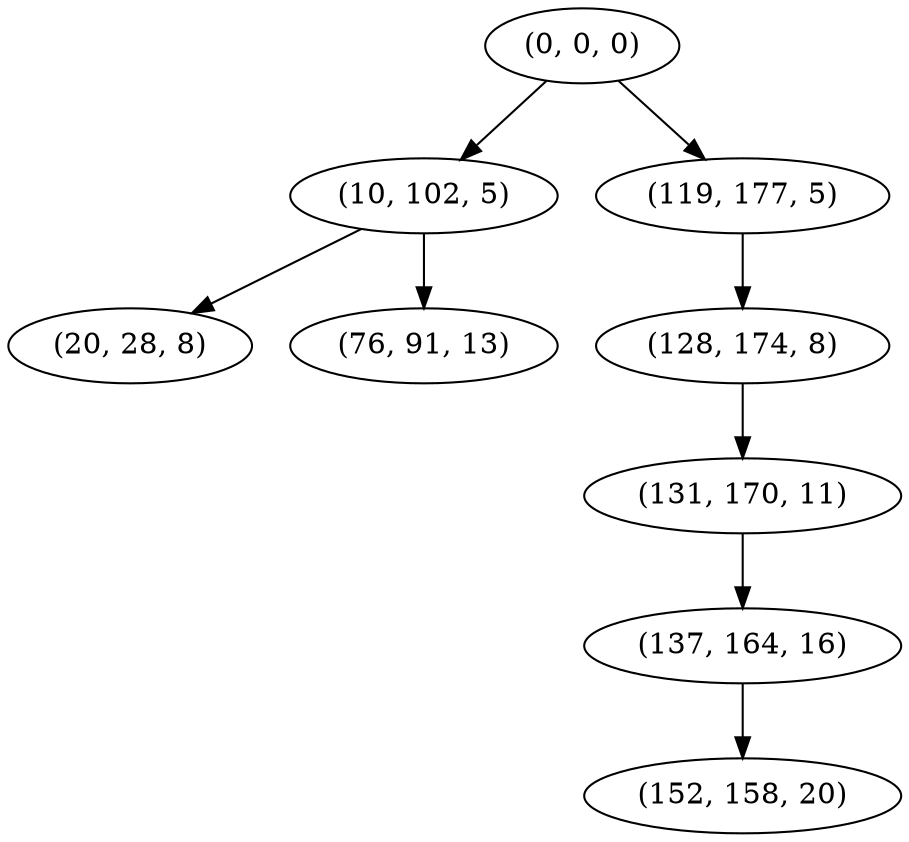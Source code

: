 digraph tree {
    "(0, 0, 0)";
    "(10, 102, 5)";
    "(20, 28, 8)";
    "(76, 91, 13)";
    "(119, 177, 5)";
    "(128, 174, 8)";
    "(131, 170, 11)";
    "(137, 164, 16)";
    "(152, 158, 20)";
    "(0, 0, 0)" -> "(10, 102, 5)";
    "(0, 0, 0)" -> "(119, 177, 5)";
    "(10, 102, 5)" -> "(20, 28, 8)";
    "(10, 102, 5)" -> "(76, 91, 13)";
    "(119, 177, 5)" -> "(128, 174, 8)";
    "(128, 174, 8)" -> "(131, 170, 11)";
    "(131, 170, 11)" -> "(137, 164, 16)";
    "(137, 164, 16)" -> "(152, 158, 20)";
}
